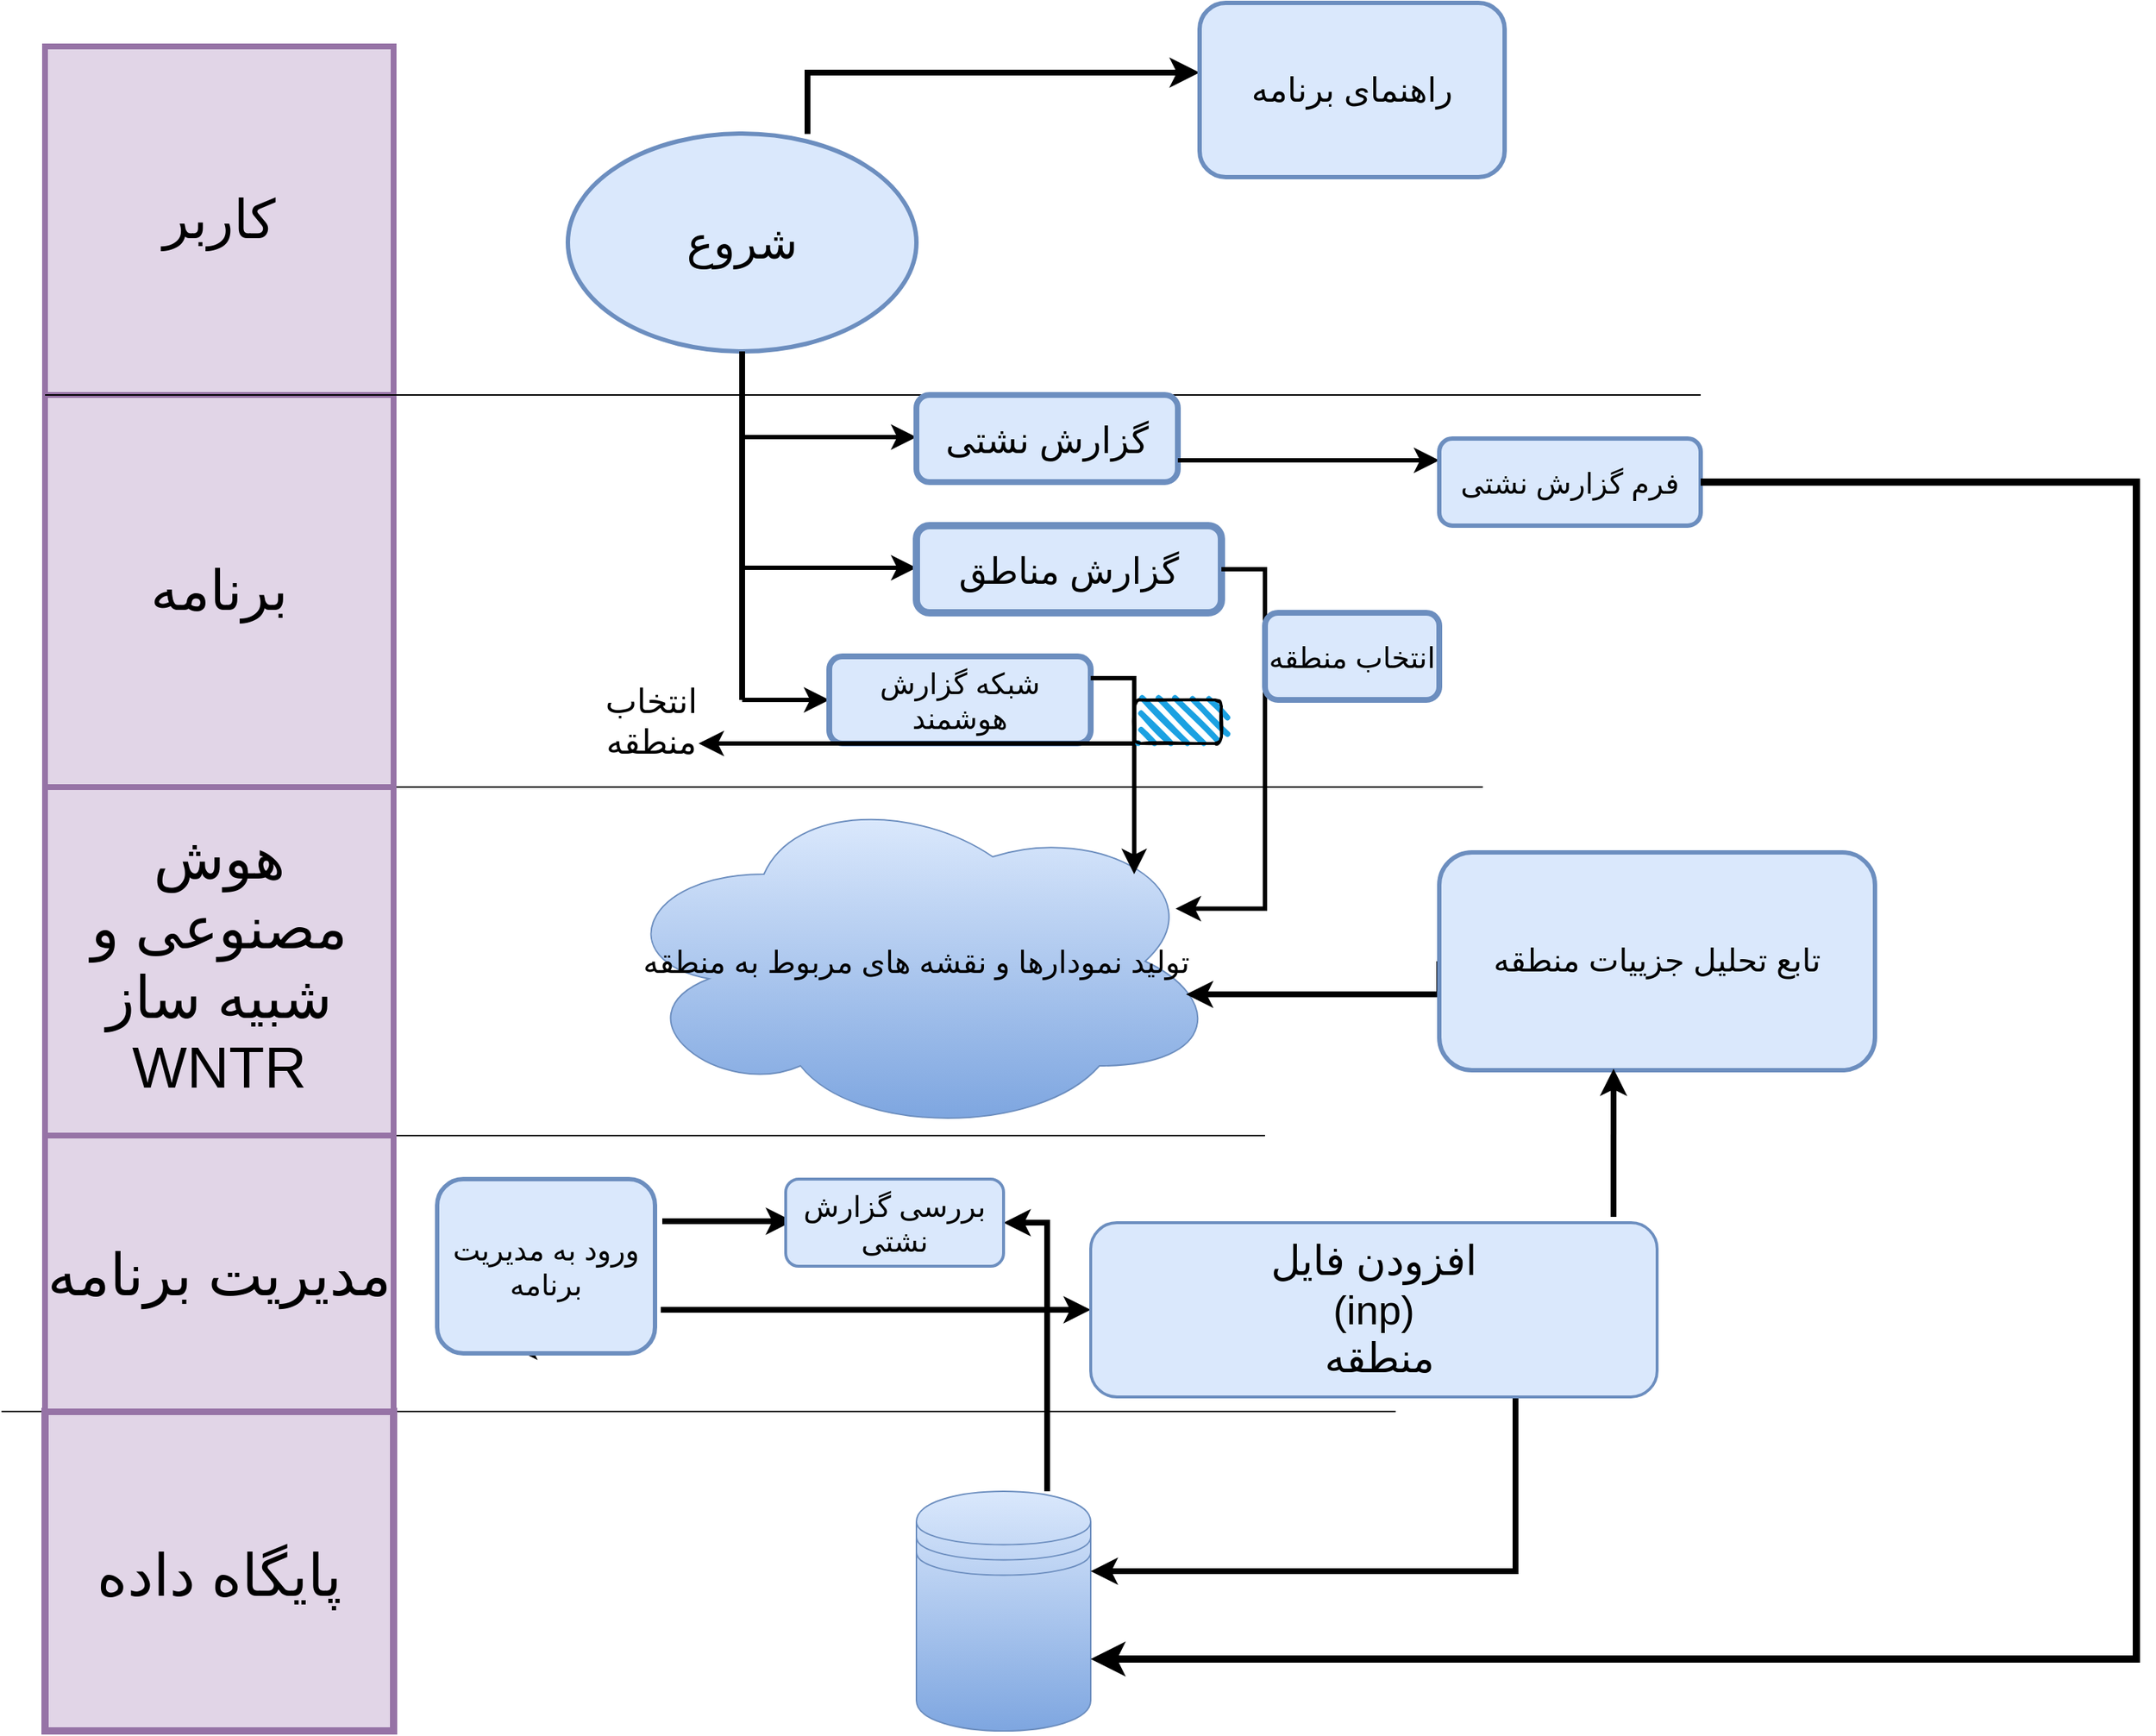 <mxfile version="24.7.7">
  <diagram name="Page-1" id="E77aH5PMcCFHhSWKQqhP">
    <mxGraphModel dx="2647" dy="2297" grid="1" gridSize="30" guides="1" tooltips="1" connect="1" arrows="1" fold="1" page="1" pageScale="1" pageWidth="850" pageHeight="1100" math="0" shadow="0">
      <root>
        <mxCell id="0" />
        <mxCell id="1" parent="0" />
        <mxCell id="mMglYVnVxDET-rJsD-vc-1" value="" style="endArrow=none;html=1;rounded=0;exitX=1;exitY=1;exitDx=0;exitDy=0;entryX=1;entryY=0;entryDx=0;entryDy=0;" parent="1" source="mMglYVnVxDET-rJsD-vc-11" edge="1">
          <mxGeometry width="50" height="50" relative="1" as="geometry">
            <mxPoint x="240" y="1120" as="sourcePoint" />
            <mxPoint x="240" as="targetPoint" />
            <Array as="points">
              <mxPoint x="241" y="150" />
            </Array>
          </mxGeometry>
        </mxCell>
        <mxCell id="mMglYVnVxDET-rJsD-vc-2" value="" style="endArrow=none;html=1;rounded=0;" parent="1" edge="1">
          <mxGeometry width="50" height="50" relative="1" as="geometry">
            <mxPoint x="-30" y="880" as="sourcePoint" />
            <mxPoint x="930" y="880" as="targetPoint" />
            <Array as="points" />
          </mxGeometry>
        </mxCell>
        <mxCell id="mMglYVnVxDET-rJsD-vc-11" value="پایگاه داده" style="text;html=1;align=center;verticalAlign=middle;whiteSpace=wrap;rounded=0;strokeWidth=5;perimeterSpacing=1;fillColor=#e1d5e7;strokeColor=#9673a6;spacingTop=4;horizontal=1;fontSize=40;" parent="1" vertex="1">
          <mxGeometry y="880" width="240" height="220" as="geometry" />
        </mxCell>
        <mxCell id="mMglYVnVxDET-rJsD-vc-14" value="" style="endArrow=none;html=1;rounded=0;" parent="1" edge="1">
          <mxGeometry width="50" height="50" relative="1" as="geometry">
            <mxPoint y="450" as="sourcePoint" />
            <mxPoint x="990" y="450" as="targetPoint" />
            <Array as="points">
              <mxPoint x="330" y="450" />
            </Array>
          </mxGeometry>
        </mxCell>
        <mxCell id="mMglYVnVxDET-rJsD-vc-15" value="" style="endArrow=none;html=1;rounded=0;" parent="1" edge="1">
          <mxGeometry width="50" height="50" relative="1" as="geometry">
            <mxPoint y="690" as="sourcePoint" />
            <mxPoint x="840" y="690" as="targetPoint" />
            <Array as="points" />
          </mxGeometry>
        </mxCell>
        <mxCell id="mMglYVnVxDET-rJsD-vc-39" style="edgeStyle=orthogonalEdgeStyle;rounded=0;orthogonalLoop=1;jettySize=auto;html=1;entryX=1;entryY=0.5;entryDx=0;entryDy=0;strokeWidth=4;" parent="1" source="mMglYVnVxDET-rJsD-vc-12" target="mMglYVnVxDET-rJsD-vc-20" edge="1">
          <mxGeometry relative="1" as="geometry">
            <mxPoint x="680" y="930" as="sourcePoint" />
            <Array as="points">
              <mxPoint x="690" y="750" />
            </Array>
          </mxGeometry>
        </mxCell>
        <mxCell id="mMglYVnVxDET-rJsD-vc-12" value="" style="shape=datastore;whiteSpace=wrap;html=1;fillColor=#dae8fc;strokeColor=#6c8ebf;gradientColor=#7ea6e0;" parent="1" vertex="1">
          <mxGeometry x="600" y="935" width="120" height="165" as="geometry" />
        </mxCell>
        <mxCell id="mMglYVnVxDET-rJsD-vc-17" value="مدیریت برنامه" style="text;html=1;align=center;verticalAlign=middle;whiteSpace=wrap;rounded=0;fillColor=#e1d5e7;strokeColor=#9673a6;strokeWidth=4;fontSize=40;" parent="1" vertex="1">
          <mxGeometry y="690" width="240" height="190" as="geometry" />
        </mxCell>
        <mxCell id="mMglYVnVxDET-rJsD-vc-22" style="edgeStyle=orthogonalEdgeStyle;rounded=0;orthogonalLoop=1;jettySize=auto;html=1;exitX=0.5;exitY=1;exitDx=0;exitDy=0;" parent="1" source="mMglYVnVxDET-rJsD-vc-18" edge="1">
          <mxGeometry relative="1" as="geometry">
            <mxPoint x="330" y="840" as="targetPoint" />
          </mxGeometry>
        </mxCell>
        <mxCell id="mMglYVnVxDET-rJsD-vc-18" value="ورود به مدیریت برنامه" style="rounded=1;whiteSpace=wrap;html=1;fontSize=20;fillColor=#dae8fc;strokeColor=#6c8ebf;strokeWidth=3;" parent="1" vertex="1">
          <mxGeometry x="270" y="720" width="150" height="120" as="geometry" />
        </mxCell>
        <mxCell id="mMglYVnVxDET-rJsD-vc-19" value="" style="endArrow=classic;html=1;rounded=0;strokeWidth=4;" parent="1" edge="1">
          <mxGeometry width="50" height="50" relative="1" as="geometry">
            <mxPoint x="425" y="749" as="sourcePoint" />
            <mxPoint x="515" y="749" as="targetPoint" />
          </mxGeometry>
        </mxCell>
        <mxCell id="mMglYVnVxDET-rJsD-vc-20" value="بررسی گزارش نشتی" style="rounded=1;whiteSpace=wrap;html=1;fontSize=20;fillColor=#dae8fc;strokeColor=#6c8ebf;strokeWidth=2;" parent="1" vertex="1">
          <mxGeometry x="510" y="720" width="150" height="60" as="geometry" />
        </mxCell>
        <mxCell id="mMglYVnVxDET-rJsD-vc-25" value="" style="endArrow=classic;html=1;rounded=0;fontSize=18;strokeWidth=4;" parent="1" edge="1">
          <mxGeometry width="50" height="50" relative="1" as="geometry">
            <mxPoint x="424" y="810" as="sourcePoint" />
            <mxPoint x="720" y="810" as="targetPoint" />
            <Array as="points">
              <mxPoint x="570" y="810" />
            </Array>
          </mxGeometry>
        </mxCell>
        <mxCell id="mMglYVnVxDET-rJsD-vc-37" style="edgeStyle=orthogonalEdgeStyle;rounded=0;orthogonalLoop=1;jettySize=auto;html=1;exitX=0.75;exitY=1;exitDx=0;exitDy=0;strokeWidth=4;" parent="1" source="mMglYVnVxDET-rJsD-vc-31" edge="1">
          <mxGeometry relative="1" as="geometry">
            <mxPoint x="720" y="990" as="targetPoint" />
            <Array as="points">
              <mxPoint x="855" y="990" />
              <mxPoint x="720" y="990" />
            </Array>
          </mxGeometry>
        </mxCell>
        <mxCell id="mMglYVnVxDET-rJsD-vc-31" value="&lt;div&gt;افزودن فایل&lt;/div&gt;&lt;div&gt;(inp)&lt;/div&gt;&lt;div&gt;&amp;nbsp;منطقه&lt;/div&gt;" style="rounded=1;whiteSpace=wrap;html=1;fillColor=#dae8fc;strokeColor=#6c8ebf;strokeWidth=2;fontSize=28;" parent="1" vertex="1">
          <mxGeometry x="720" y="750" width="390" height="120" as="geometry" />
        </mxCell>
        <mxCell id="mMglYVnVxDET-rJsD-vc-40" value="&lt;div style=&quot;font-size: 40px;&quot;&gt;هوش مصنوعی و شبیه ساز&lt;/div&gt;&lt;div style=&quot;font-size: 40px;&quot;&gt;WNTR&lt;br style=&quot;font-size: 40px;&quot;&gt;&lt;/div&gt;" style="text;html=1;align=center;verticalAlign=middle;whiteSpace=wrap;rounded=0;fillColor=#e1d5e7;strokeColor=#9673a6;strokeWidth=4;fontSize=40;" parent="1" vertex="1">
          <mxGeometry y="450" width="240" height="240" as="geometry" />
        </mxCell>
        <mxCell id="mMglYVnVxDET-rJsD-vc-41" value="تولید نمودارها و نقشه های مربوط به منطقه" style="ellipse;shape=cloud;whiteSpace=wrap;html=1;fillColor=#dae8fc;gradientColor=#7ea6e0;strokeColor=#6c8ebf;fontSize=21;align=center;" parent="1" vertex="1">
          <mxGeometry x="390" y="450" width="420" height="240" as="geometry" />
        </mxCell>
        <mxCell id="mMglYVnVxDET-rJsD-vc-43" value="" style="edgeStyle=orthogonalEdgeStyle;rounded=0;orthogonalLoop=1;jettySize=auto;html=1;exitX=0;exitY=0.5;exitDx=0;exitDy=0;strokeWidth=4;entryX=0.942;entryY=0.595;entryDx=0;entryDy=0;entryPerimeter=0;" parent="1" source="mMglYVnVxDET-rJsD-vc-42" target="mMglYVnVxDET-rJsD-vc-41" edge="1">
          <mxGeometry relative="1" as="geometry">
            <Array as="points">
              <mxPoint x="960" y="593" />
            </Array>
            <mxPoint x="954.18" y="570" as="sourcePoint" />
            <mxPoint x="750.0" y="591.12" as="targetPoint" />
          </mxGeometry>
        </mxCell>
        <mxCell id="mMglYVnVxDET-rJsD-vc-42" value="تابع تحلیل جزییات منطقه" style="rounded=1;whiteSpace=wrap;html=1;fontSize=22;fillColor=#dae8fc;strokeColor=#6c8ebf;strokeWidth=3;" parent="1" vertex="1">
          <mxGeometry x="960" y="495" width="300" height="150" as="geometry" />
        </mxCell>
        <mxCell id="mMglYVnVxDET-rJsD-vc-46" value="" style="endArrow=classic;html=1;rounded=0;strokeWidth=4;exitX=0.923;exitY=-0.033;exitDx=0;exitDy=0;exitPerimeter=0;entryX=0.4;entryY=0.993;entryDx=0;entryDy=0;entryPerimeter=0;" parent="1" source="mMglYVnVxDET-rJsD-vc-31" target="mMglYVnVxDET-rJsD-vc-42" edge="1">
          <mxGeometry width="50" height="50" relative="1" as="geometry">
            <mxPoint x="1050" y="748" as="sourcePoint" />
            <mxPoint x="1080" y="660" as="targetPoint" />
          </mxGeometry>
        </mxCell>
        <mxCell id="mMglYVnVxDET-rJsD-vc-47" value="" style="endArrow=none;html=1;rounded=0;" parent="1" edge="1">
          <mxGeometry width="50" height="50" relative="1" as="geometry">
            <mxPoint x="600" y="180" as="sourcePoint" />
            <mxPoint x="1140" y="180" as="targetPoint" />
          </mxGeometry>
        </mxCell>
        <mxCell id="Y-FkjwVcx4GSji7eQahT-6" style="edgeStyle=none;curved=1;rounded=0;orthogonalLoop=1;jettySize=auto;html=1;exitX=0.5;exitY=0;exitDx=0;exitDy=0;fontSize=12;startSize=8;endSize=8;" parent="1" source="mMglYVnVxDET-rJsD-vc-48" target="mMglYVnVxDET-rJsD-vc-52" edge="1">
          <mxGeometry relative="1" as="geometry">
            <Array as="points">
              <mxPoint x="120" y="210" />
            </Array>
          </mxGeometry>
        </mxCell>
        <mxCell id="mMglYVnVxDET-rJsD-vc-48" value="برنامه" style="text;html=1;align=center;verticalAlign=middle;whiteSpace=wrap;rounded=0;fillColor=#e1d5e7;strokeColor=#9673a6;strokeWidth=4;fontSize=38;" parent="1" vertex="1">
          <mxGeometry y="180" width="240" height="270" as="geometry" />
        </mxCell>
        <mxCell id="mMglYVnVxDET-rJsD-vc-52" value="کاربر" style="text;html=1;align=center;verticalAlign=middle;whiteSpace=wrap;rounded=0;fillColor=#e1d5e7;strokeColor=#9673a6;strokeWidth=4;fontSize=37;" parent="1" vertex="1">
          <mxGeometry y="-60" width="240" height="240" as="geometry" />
        </mxCell>
        <mxCell id="Y-FkjwVcx4GSji7eQahT-1" value="شروع" style="ellipse;whiteSpace=wrap;html=1;fillColor=#dae8fc;strokeColor=#6c8ebf;strokeWidth=3;fontSize=31;" parent="1" vertex="1">
          <mxGeometry x="360" width="240" height="150" as="geometry" />
        </mxCell>
        <mxCell id="Y-FkjwVcx4GSji7eQahT-2" value="" style="edgeStyle=elbowEdgeStyle;elbow=horizontal;endArrow=classic;html=1;curved=0;rounded=0;endSize=8;startSize=8;fontSize=18;strokeWidth=4;" parent="1" edge="1">
          <mxGeometry width="50" height="50" relative="1" as="geometry">
            <mxPoint x="525" y="0.24" as="sourcePoint" />
            <mxPoint x="795" y="-42" as="targetPoint" />
            <Array as="points">
              <mxPoint x="525" y="48" />
            </Array>
          </mxGeometry>
        </mxCell>
        <mxCell id="Y-FkjwVcx4GSji7eQahT-3" value="راهنمای برنامه" style="rounded=1;whiteSpace=wrap;html=1;fillColor=#dae8fc;strokeColor=#6c8ebf;strokeWidth=3;fontSize=23;" parent="1" vertex="1">
          <mxGeometry x="795" y="-90" width="210" height="120" as="geometry" />
        </mxCell>
        <mxCell id="Y-FkjwVcx4GSji7eQahT-5" value="" style="endArrow=none;html=1;rounded=0;fontSize=12;startSize=8;endSize=8;curved=1;entryX=0.5;entryY=1;entryDx=0;entryDy=0;strokeWidth=4;" parent="1" target="Y-FkjwVcx4GSji7eQahT-1" edge="1">
          <mxGeometry width="50" height="50" relative="1" as="geometry">
            <mxPoint x="480" y="390" as="sourcePoint" />
            <mxPoint x="530" y="330" as="targetPoint" />
            <Array as="points" />
          </mxGeometry>
        </mxCell>
        <mxCell id="Y-FkjwVcx4GSji7eQahT-10" value="" style="endArrow=classic;html=1;rounded=0;fontSize=12;startSize=8;endSize=8;curved=1;strokeWidth=3;" parent="1" edge="1">
          <mxGeometry width="50" height="50" relative="1" as="geometry">
            <mxPoint x="480" y="390" as="sourcePoint" />
            <mxPoint x="540" y="390" as="targetPoint" />
          </mxGeometry>
        </mxCell>
        <mxCell id="Y-FkjwVcx4GSji7eQahT-11" value="" style="endArrow=classic;html=1;rounded=0;fontSize=12;startSize=8;endSize=8;curved=1;strokeWidth=3;" parent="1" edge="1">
          <mxGeometry width="50" height="50" relative="1" as="geometry">
            <mxPoint x="480" y="299" as="sourcePoint" />
            <mxPoint x="600" y="299" as="targetPoint" />
          </mxGeometry>
        </mxCell>
        <mxCell id="Y-FkjwVcx4GSji7eQahT-12" value="" style="endArrow=classic;html=1;rounded=0;fontSize=12;startSize=8;endSize=8;curved=1;strokeWidth=3;" parent="1" edge="1">
          <mxGeometry width="50" height="50" relative="1" as="geometry">
            <mxPoint x="480" y="209" as="sourcePoint" />
            <mxPoint x="600" y="209" as="targetPoint" />
          </mxGeometry>
        </mxCell>
        <mxCell id="Y-FkjwVcx4GSji7eQahT-14" value="" style="endArrow=none;html=1;rounded=0;" parent="1" edge="1">
          <mxGeometry width="50" height="50" relative="1" as="geometry">
            <mxPoint y="180" as="sourcePoint" />
            <mxPoint x="600" y="180" as="targetPoint" />
          </mxGeometry>
        </mxCell>
        <mxCell id="Y-FkjwVcx4GSji7eQahT-16" value="گزارش نشتی" style="rounded=1;whiteSpace=wrap;html=1;fillColor=#dae8fc;strokeColor=#6c8ebf;strokeWidth=4;fontSize=25;" parent="1" vertex="1">
          <mxGeometry x="600" y="180" width="180" height="60" as="geometry" />
        </mxCell>
        <mxCell id="Y-FkjwVcx4GSji7eQahT-17" value="گزارش مناطق" style="rounded=1;whiteSpace=wrap;html=1;fillColor=#dae8fc;strokeColor=#6c8ebf;strokeWidth=5;fontSize=25;" parent="1" vertex="1">
          <mxGeometry x="600" y="270" width="210" height="60" as="geometry" />
        </mxCell>
        <mxCell id="Y-FkjwVcx4GSji7eQahT-18" value="شبکه گزارش هوشمند" style="rounded=1;whiteSpace=wrap;html=1;fillColor=#dae8fc;strokeColor=#6c8ebf;strokeWidth=4;fontSize=20;" parent="1" vertex="1">
          <mxGeometry x="540" y="360" width="180" height="60" as="geometry" />
        </mxCell>
        <mxCell id="Y-FkjwVcx4GSji7eQahT-20" value="" style="endArrow=classic;html=1;rounded=0;fontSize=14;startSize=8;endSize=8;curved=1;exitX=1;exitY=0.75;exitDx=0;exitDy=0;strokeWidth=3;" parent="1" source="Y-FkjwVcx4GSji7eQahT-16" edge="1">
          <mxGeometry width="50" height="50" relative="1" as="geometry">
            <mxPoint x="570" y="320" as="sourcePoint" />
            <mxPoint x="960" y="225" as="targetPoint" />
            <Array as="points" />
          </mxGeometry>
        </mxCell>
        <mxCell id="Y-FkjwVcx4GSji7eQahT-21" value="فرم گزارش نشتی" style="rounded=1;whiteSpace=wrap;html=1;fillColor=#dae8fc;strokeColor=#6c8ebf;strokeWidth=3;fontSize=20;" parent="1" vertex="1">
          <mxGeometry x="960" y="210" width="180" height="60" as="geometry" />
        </mxCell>
        <mxCell id="Y-FkjwVcx4GSji7eQahT-22" value="" style="edgeStyle=elbowEdgeStyle;elbow=vertical;endArrow=classic;html=1;curved=0;rounded=0;endSize=8;startSize=8;fontSize=12;entryX=0.857;entryY=0.25;entryDx=0;entryDy=0;entryPerimeter=0;strokeWidth=3;exitX=1;exitY=0.25;exitDx=0;exitDy=0;" parent="1" source="Y-FkjwVcx4GSji7eQahT-18" target="mMglYVnVxDET-rJsD-vc-41" edge="1">
          <mxGeometry width="50" height="50" relative="1" as="geometry">
            <mxPoint x="720" y="390" as="sourcePoint" />
            <mxPoint x="810" y="480" as="targetPoint" />
            <Array as="points">
              <mxPoint x="750" y="375" />
            </Array>
          </mxGeometry>
        </mxCell>
        <mxCell id="Y-FkjwVcx4GSji7eQahT-23" value="" style="rounded=1;whiteSpace=wrap;html=1;strokeWidth=2;fillWeight=4;hachureGap=8;hachureAngle=45;fillColor=#1ba1e2;sketch=1;" parent="1" vertex="1">
          <mxGeometry x="750" y="390" width="60" height="30" as="geometry" />
        </mxCell>
        <mxCell id="Y-FkjwVcx4GSji7eQahT-24" value="" style="endArrow=classic;html=1;rounded=0;fontSize=12;startSize=8;endSize=8;curved=1;strokeWidth=3;" parent="1" edge="1">
          <mxGeometry width="50" height="50" relative="1" as="geometry">
            <mxPoint x="750" y="420" as="sourcePoint" />
            <mxPoint x="450" y="420" as="targetPoint" />
            <Array as="points">
              <mxPoint x="510" y="420" />
            </Array>
          </mxGeometry>
        </mxCell>
        <mxCell id="Y-FkjwVcx4GSji7eQahT-26" value="انتخاب منطقه" style="text;html=1;align=center;verticalAlign=middle;whiteSpace=wrap;rounded=0;fontSize=23;" parent="1" vertex="1">
          <mxGeometry x="390" y="390" width="55" height="30" as="geometry" />
        </mxCell>
        <mxCell id="Y-FkjwVcx4GSji7eQahT-28" value="" style="edgeStyle=elbowEdgeStyle;elbow=vertical;endArrow=classic;html=1;curved=0;rounded=0;endSize=8;startSize=8;fontSize=12;exitX=1;exitY=0.5;exitDx=0;exitDy=0;entryX=0.925;entryY=0.349;entryDx=0;entryDy=0;entryPerimeter=0;strokeWidth=3;" parent="1" source="Y-FkjwVcx4GSji7eQahT-17" target="mMglYVnVxDET-rJsD-vc-41" edge="1">
          <mxGeometry width="50" height="50" relative="1" as="geometry">
            <mxPoint x="420" y="560" as="sourcePoint" />
            <mxPoint x="470" y="510" as="targetPoint" />
            <Array as="points">
              <mxPoint x="840" y="450" />
            </Array>
          </mxGeometry>
        </mxCell>
        <mxCell id="Y-FkjwVcx4GSji7eQahT-29" value="انتخاب منطقه" style="rounded=1;whiteSpace=wrap;html=1;fillColor=#dae8fc;strokeColor=#6c8ebf;strokeWidth=4;fontSize=20;" parent="1" vertex="1">
          <mxGeometry x="840" y="330" width="120" height="60" as="geometry" />
        </mxCell>
        <mxCell id="Y-FkjwVcx4GSji7eQahT-30" value="" style="edgeStyle=elbowEdgeStyle;elbow=vertical;endArrow=classic;html=1;curved=0;rounded=0;endSize=8;startSize=8;fontSize=12;exitX=1;exitY=0.5;exitDx=0;exitDy=0;entryX=1;entryY=0.7;entryDx=0;entryDy=0;strokeWidth=5;" parent="1" source="Y-FkjwVcx4GSji7eQahT-21" target="mMglYVnVxDET-rJsD-vc-12" edge="1">
          <mxGeometry width="50" height="50" relative="1" as="geometry">
            <mxPoint x="1415" y="235" as="sourcePoint" />
            <mxPoint x="1500" y="1020" as="targetPoint" />
            <Array as="points">
              <mxPoint x="1440" y="240" />
            </Array>
          </mxGeometry>
        </mxCell>
      </root>
    </mxGraphModel>
  </diagram>
</mxfile>
